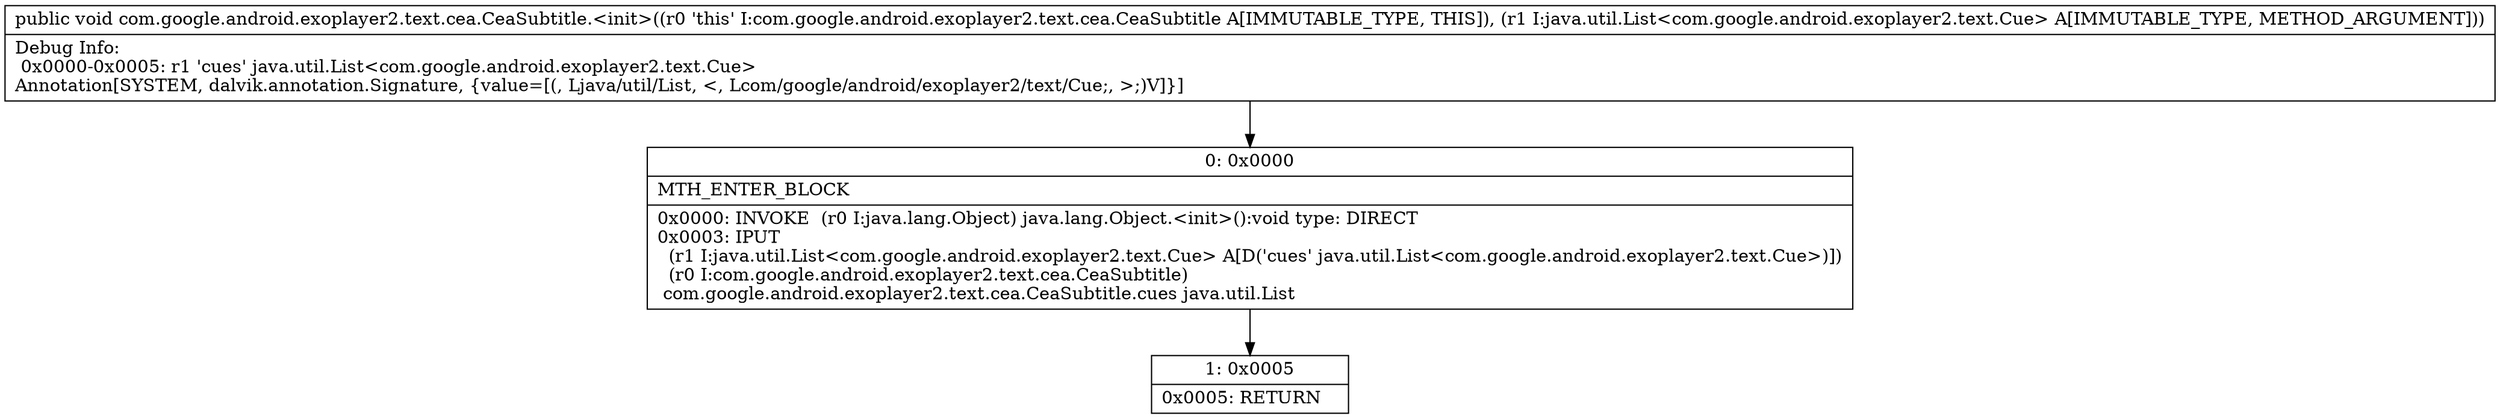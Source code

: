 digraph "CFG forcom.google.android.exoplayer2.text.cea.CeaSubtitle.\<init\>(Ljava\/util\/List;)V" {
Node_0 [shape=record,label="{0\:\ 0x0000|MTH_ENTER_BLOCK\l|0x0000: INVOKE  (r0 I:java.lang.Object) java.lang.Object.\<init\>():void type: DIRECT \l0x0003: IPUT  \l  (r1 I:java.util.List\<com.google.android.exoplayer2.text.Cue\> A[D('cues' java.util.List\<com.google.android.exoplayer2.text.Cue\>)])\l  (r0 I:com.google.android.exoplayer2.text.cea.CeaSubtitle)\l com.google.android.exoplayer2.text.cea.CeaSubtitle.cues java.util.List \l}"];
Node_1 [shape=record,label="{1\:\ 0x0005|0x0005: RETURN   \l}"];
MethodNode[shape=record,label="{public void com.google.android.exoplayer2.text.cea.CeaSubtitle.\<init\>((r0 'this' I:com.google.android.exoplayer2.text.cea.CeaSubtitle A[IMMUTABLE_TYPE, THIS]), (r1 I:java.util.List\<com.google.android.exoplayer2.text.Cue\> A[IMMUTABLE_TYPE, METHOD_ARGUMENT]))  | Debug Info:\l  0x0000\-0x0005: r1 'cues' java.util.List\<com.google.android.exoplayer2.text.Cue\>\lAnnotation[SYSTEM, dalvik.annotation.Signature, \{value=[(, Ljava\/util\/List, \<, Lcom\/google\/android\/exoplayer2\/text\/Cue;, \>;)V]\}]\l}"];
MethodNode -> Node_0;
Node_0 -> Node_1;
}

